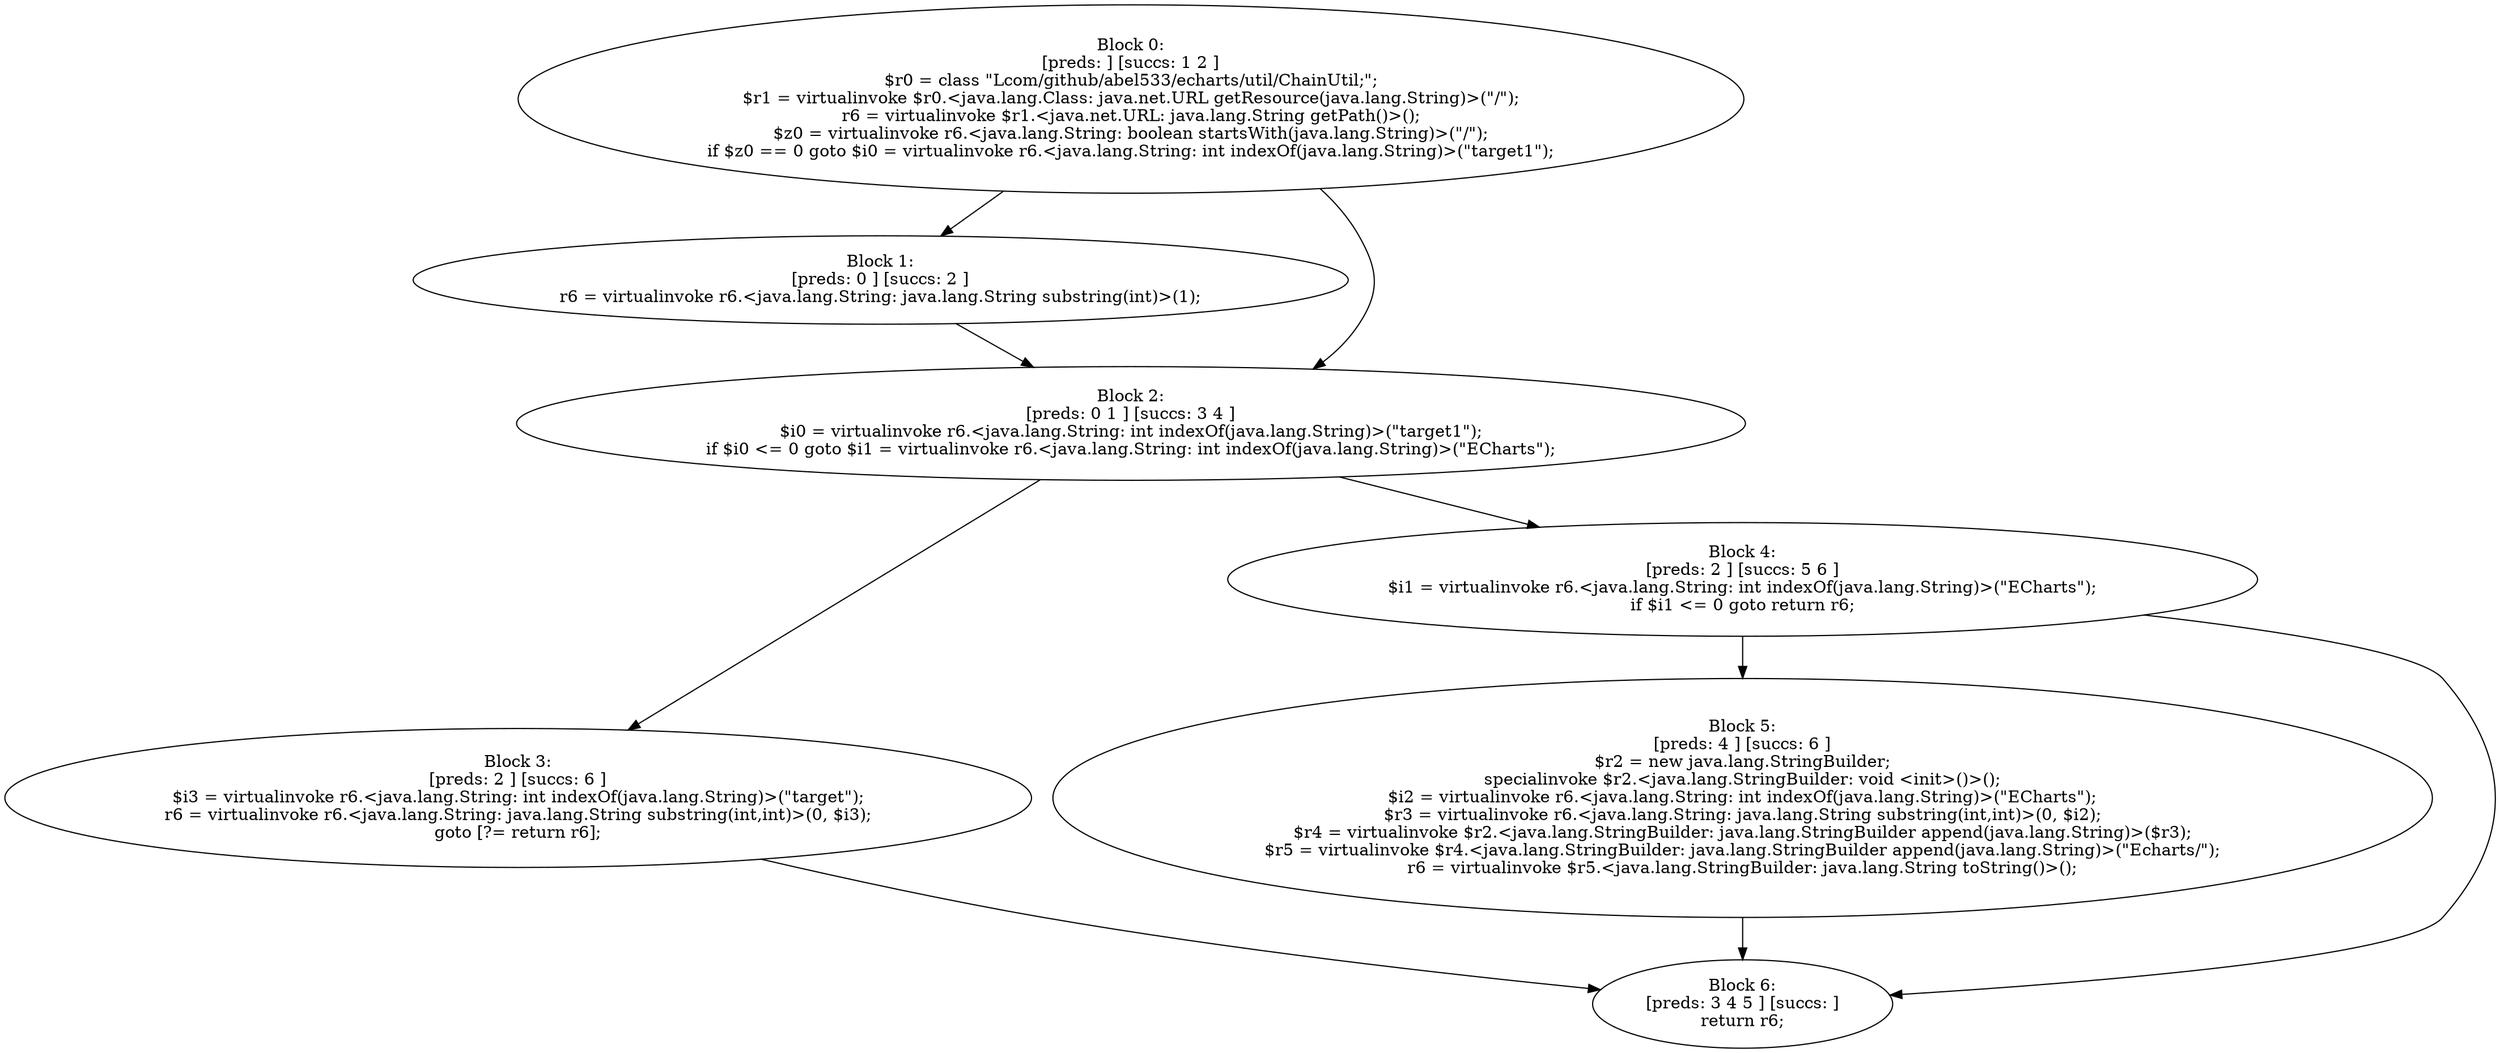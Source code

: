 digraph "unitGraph" {
    "Block 0:
[preds: ] [succs: 1 2 ]
$r0 = class \"Lcom/github/abel533/echarts/util/ChainUtil;\";
$r1 = virtualinvoke $r0.<java.lang.Class: java.net.URL getResource(java.lang.String)>(\"/\");
r6 = virtualinvoke $r1.<java.net.URL: java.lang.String getPath()>();
$z0 = virtualinvoke r6.<java.lang.String: boolean startsWith(java.lang.String)>(\"/\");
if $z0 == 0 goto $i0 = virtualinvoke r6.<java.lang.String: int indexOf(java.lang.String)>(\"target1\");
"
    "Block 1:
[preds: 0 ] [succs: 2 ]
r6 = virtualinvoke r6.<java.lang.String: java.lang.String substring(int)>(1);
"
    "Block 2:
[preds: 0 1 ] [succs: 3 4 ]
$i0 = virtualinvoke r6.<java.lang.String: int indexOf(java.lang.String)>(\"target1\");
if $i0 <= 0 goto $i1 = virtualinvoke r6.<java.lang.String: int indexOf(java.lang.String)>(\"ECharts\");
"
    "Block 3:
[preds: 2 ] [succs: 6 ]
$i3 = virtualinvoke r6.<java.lang.String: int indexOf(java.lang.String)>(\"target\");
r6 = virtualinvoke r6.<java.lang.String: java.lang.String substring(int,int)>(0, $i3);
goto [?= return r6];
"
    "Block 4:
[preds: 2 ] [succs: 5 6 ]
$i1 = virtualinvoke r6.<java.lang.String: int indexOf(java.lang.String)>(\"ECharts\");
if $i1 <= 0 goto return r6;
"
    "Block 5:
[preds: 4 ] [succs: 6 ]
$r2 = new java.lang.StringBuilder;
specialinvoke $r2.<java.lang.StringBuilder: void <init>()>();
$i2 = virtualinvoke r6.<java.lang.String: int indexOf(java.lang.String)>(\"ECharts\");
$r3 = virtualinvoke r6.<java.lang.String: java.lang.String substring(int,int)>(0, $i2);
$r4 = virtualinvoke $r2.<java.lang.StringBuilder: java.lang.StringBuilder append(java.lang.String)>($r3);
$r5 = virtualinvoke $r4.<java.lang.StringBuilder: java.lang.StringBuilder append(java.lang.String)>(\"Echarts/\");
r6 = virtualinvoke $r5.<java.lang.StringBuilder: java.lang.String toString()>();
"
    "Block 6:
[preds: 3 4 5 ] [succs: ]
return r6;
"
    "Block 0:
[preds: ] [succs: 1 2 ]
$r0 = class \"Lcom/github/abel533/echarts/util/ChainUtil;\";
$r1 = virtualinvoke $r0.<java.lang.Class: java.net.URL getResource(java.lang.String)>(\"/\");
r6 = virtualinvoke $r1.<java.net.URL: java.lang.String getPath()>();
$z0 = virtualinvoke r6.<java.lang.String: boolean startsWith(java.lang.String)>(\"/\");
if $z0 == 0 goto $i0 = virtualinvoke r6.<java.lang.String: int indexOf(java.lang.String)>(\"target1\");
"->"Block 1:
[preds: 0 ] [succs: 2 ]
r6 = virtualinvoke r6.<java.lang.String: java.lang.String substring(int)>(1);
";
    "Block 0:
[preds: ] [succs: 1 2 ]
$r0 = class \"Lcom/github/abel533/echarts/util/ChainUtil;\";
$r1 = virtualinvoke $r0.<java.lang.Class: java.net.URL getResource(java.lang.String)>(\"/\");
r6 = virtualinvoke $r1.<java.net.URL: java.lang.String getPath()>();
$z0 = virtualinvoke r6.<java.lang.String: boolean startsWith(java.lang.String)>(\"/\");
if $z0 == 0 goto $i0 = virtualinvoke r6.<java.lang.String: int indexOf(java.lang.String)>(\"target1\");
"->"Block 2:
[preds: 0 1 ] [succs: 3 4 ]
$i0 = virtualinvoke r6.<java.lang.String: int indexOf(java.lang.String)>(\"target1\");
if $i0 <= 0 goto $i1 = virtualinvoke r6.<java.lang.String: int indexOf(java.lang.String)>(\"ECharts\");
";
    "Block 1:
[preds: 0 ] [succs: 2 ]
r6 = virtualinvoke r6.<java.lang.String: java.lang.String substring(int)>(1);
"->"Block 2:
[preds: 0 1 ] [succs: 3 4 ]
$i0 = virtualinvoke r6.<java.lang.String: int indexOf(java.lang.String)>(\"target1\");
if $i0 <= 0 goto $i1 = virtualinvoke r6.<java.lang.String: int indexOf(java.lang.String)>(\"ECharts\");
";
    "Block 2:
[preds: 0 1 ] [succs: 3 4 ]
$i0 = virtualinvoke r6.<java.lang.String: int indexOf(java.lang.String)>(\"target1\");
if $i0 <= 0 goto $i1 = virtualinvoke r6.<java.lang.String: int indexOf(java.lang.String)>(\"ECharts\");
"->"Block 3:
[preds: 2 ] [succs: 6 ]
$i3 = virtualinvoke r6.<java.lang.String: int indexOf(java.lang.String)>(\"target\");
r6 = virtualinvoke r6.<java.lang.String: java.lang.String substring(int,int)>(0, $i3);
goto [?= return r6];
";
    "Block 2:
[preds: 0 1 ] [succs: 3 4 ]
$i0 = virtualinvoke r6.<java.lang.String: int indexOf(java.lang.String)>(\"target1\");
if $i0 <= 0 goto $i1 = virtualinvoke r6.<java.lang.String: int indexOf(java.lang.String)>(\"ECharts\");
"->"Block 4:
[preds: 2 ] [succs: 5 6 ]
$i1 = virtualinvoke r6.<java.lang.String: int indexOf(java.lang.String)>(\"ECharts\");
if $i1 <= 0 goto return r6;
";
    "Block 3:
[preds: 2 ] [succs: 6 ]
$i3 = virtualinvoke r6.<java.lang.String: int indexOf(java.lang.String)>(\"target\");
r6 = virtualinvoke r6.<java.lang.String: java.lang.String substring(int,int)>(0, $i3);
goto [?= return r6];
"->"Block 6:
[preds: 3 4 5 ] [succs: ]
return r6;
";
    "Block 4:
[preds: 2 ] [succs: 5 6 ]
$i1 = virtualinvoke r6.<java.lang.String: int indexOf(java.lang.String)>(\"ECharts\");
if $i1 <= 0 goto return r6;
"->"Block 5:
[preds: 4 ] [succs: 6 ]
$r2 = new java.lang.StringBuilder;
specialinvoke $r2.<java.lang.StringBuilder: void <init>()>();
$i2 = virtualinvoke r6.<java.lang.String: int indexOf(java.lang.String)>(\"ECharts\");
$r3 = virtualinvoke r6.<java.lang.String: java.lang.String substring(int,int)>(0, $i2);
$r4 = virtualinvoke $r2.<java.lang.StringBuilder: java.lang.StringBuilder append(java.lang.String)>($r3);
$r5 = virtualinvoke $r4.<java.lang.StringBuilder: java.lang.StringBuilder append(java.lang.String)>(\"Echarts/\");
r6 = virtualinvoke $r5.<java.lang.StringBuilder: java.lang.String toString()>();
";
    "Block 4:
[preds: 2 ] [succs: 5 6 ]
$i1 = virtualinvoke r6.<java.lang.String: int indexOf(java.lang.String)>(\"ECharts\");
if $i1 <= 0 goto return r6;
"->"Block 6:
[preds: 3 4 5 ] [succs: ]
return r6;
";
    "Block 5:
[preds: 4 ] [succs: 6 ]
$r2 = new java.lang.StringBuilder;
specialinvoke $r2.<java.lang.StringBuilder: void <init>()>();
$i2 = virtualinvoke r6.<java.lang.String: int indexOf(java.lang.String)>(\"ECharts\");
$r3 = virtualinvoke r6.<java.lang.String: java.lang.String substring(int,int)>(0, $i2);
$r4 = virtualinvoke $r2.<java.lang.StringBuilder: java.lang.StringBuilder append(java.lang.String)>($r3);
$r5 = virtualinvoke $r4.<java.lang.StringBuilder: java.lang.StringBuilder append(java.lang.String)>(\"Echarts/\");
r6 = virtualinvoke $r5.<java.lang.StringBuilder: java.lang.String toString()>();
"->"Block 6:
[preds: 3 4 5 ] [succs: ]
return r6;
";
}
